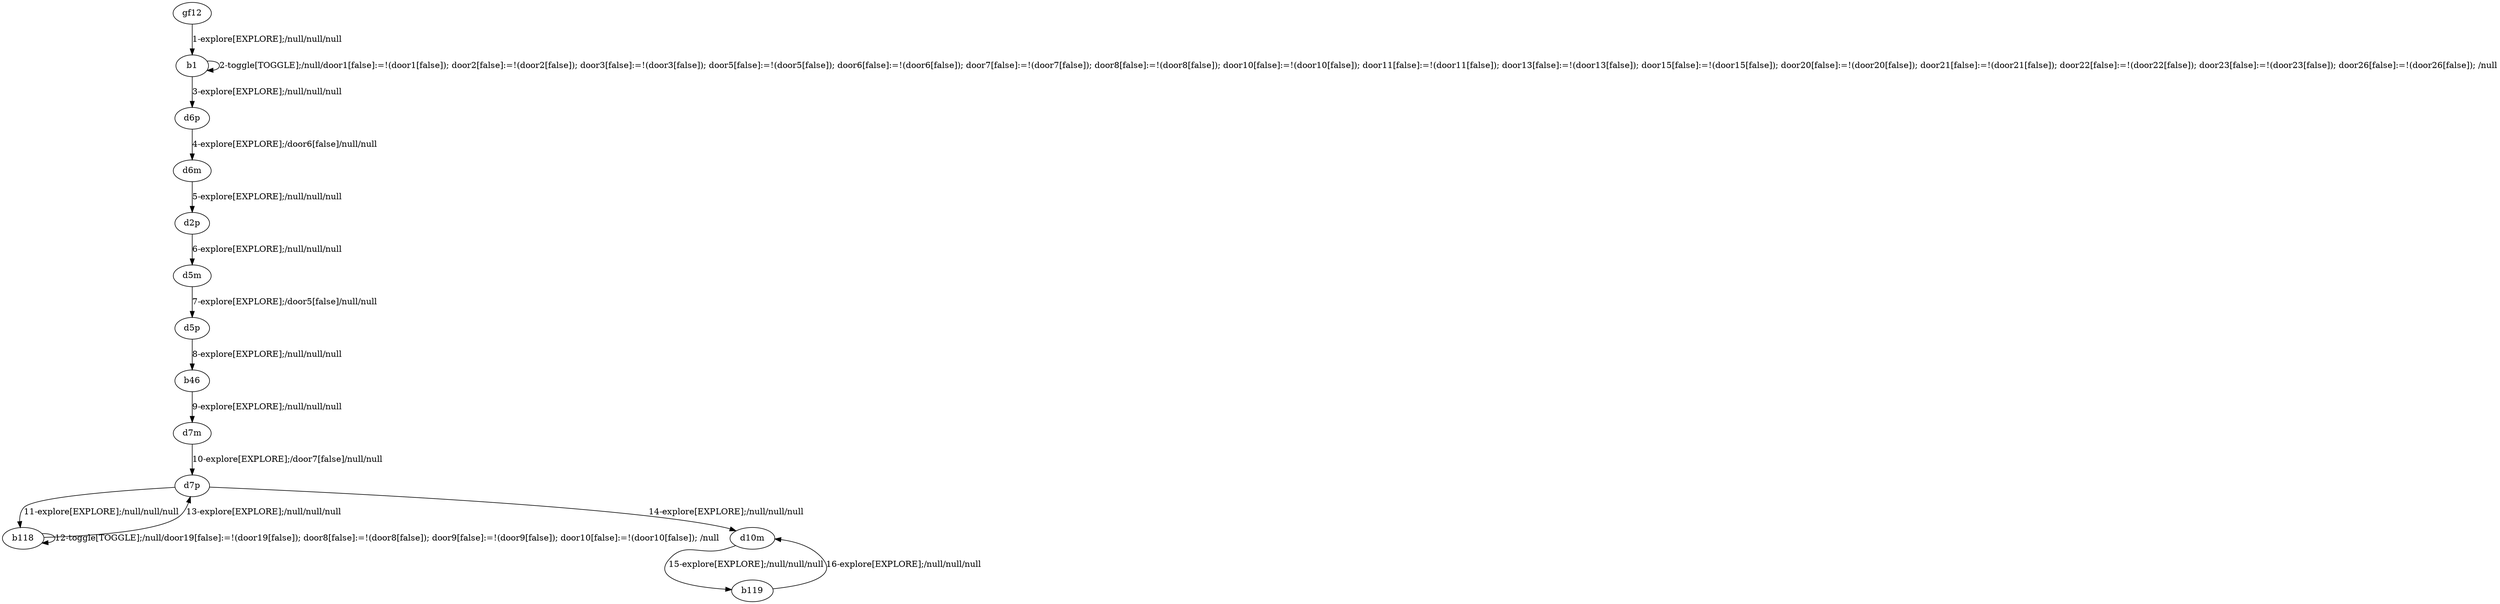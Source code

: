 # Total number of goals covered by this test: 1
# b119 --> d10m

digraph g {
"gf12" -> "b1" [label = "1-explore[EXPLORE];/null/null/null"];
"b1" -> "b1" [label = "2-toggle[TOGGLE];/null/door1[false]:=!(door1[false]); door2[false]:=!(door2[false]); door3[false]:=!(door3[false]); door5[false]:=!(door5[false]); door6[false]:=!(door6[false]); door7[false]:=!(door7[false]); door8[false]:=!(door8[false]); door10[false]:=!(door10[false]); door11[false]:=!(door11[false]); door13[false]:=!(door13[false]); door15[false]:=!(door15[false]); door20[false]:=!(door20[false]); door21[false]:=!(door21[false]); door22[false]:=!(door22[false]); door23[false]:=!(door23[false]); door26[false]:=!(door26[false]); /null"];
"b1" -> "d6p" [label = "3-explore[EXPLORE];/null/null/null"];
"d6p" -> "d6m" [label = "4-explore[EXPLORE];/door6[false]/null/null"];
"d6m" -> "d2p" [label = "5-explore[EXPLORE];/null/null/null"];
"d2p" -> "d5m" [label = "6-explore[EXPLORE];/null/null/null"];
"d5m" -> "d5p" [label = "7-explore[EXPLORE];/door5[false]/null/null"];
"d5p" -> "b46" [label = "8-explore[EXPLORE];/null/null/null"];
"b46" -> "d7m" [label = "9-explore[EXPLORE];/null/null/null"];
"d7m" -> "d7p" [label = "10-explore[EXPLORE];/door7[false]/null/null"];
"d7p" -> "b118" [label = "11-explore[EXPLORE];/null/null/null"];
"b118" -> "b118" [label = "12-toggle[TOGGLE];/null/door19[false]:=!(door19[false]); door8[false]:=!(door8[false]); door9[false]:=!(door9[false]); door10[false]:=!(door10[false]); /null"];
"b118" -> "d7p" [label = "13-explore[EXPLORE];/null/null/null"];
"d7p" -> "d10m" [label = "14-explore[EXPLORE];/null/null/null"];
"d10m" -> "b119" [label = "15-explore[EXPLORE];/null/null/null"];
"b119" -> "d10m" [label = "16-explore[EXPLORE];/null/null/null"];
}